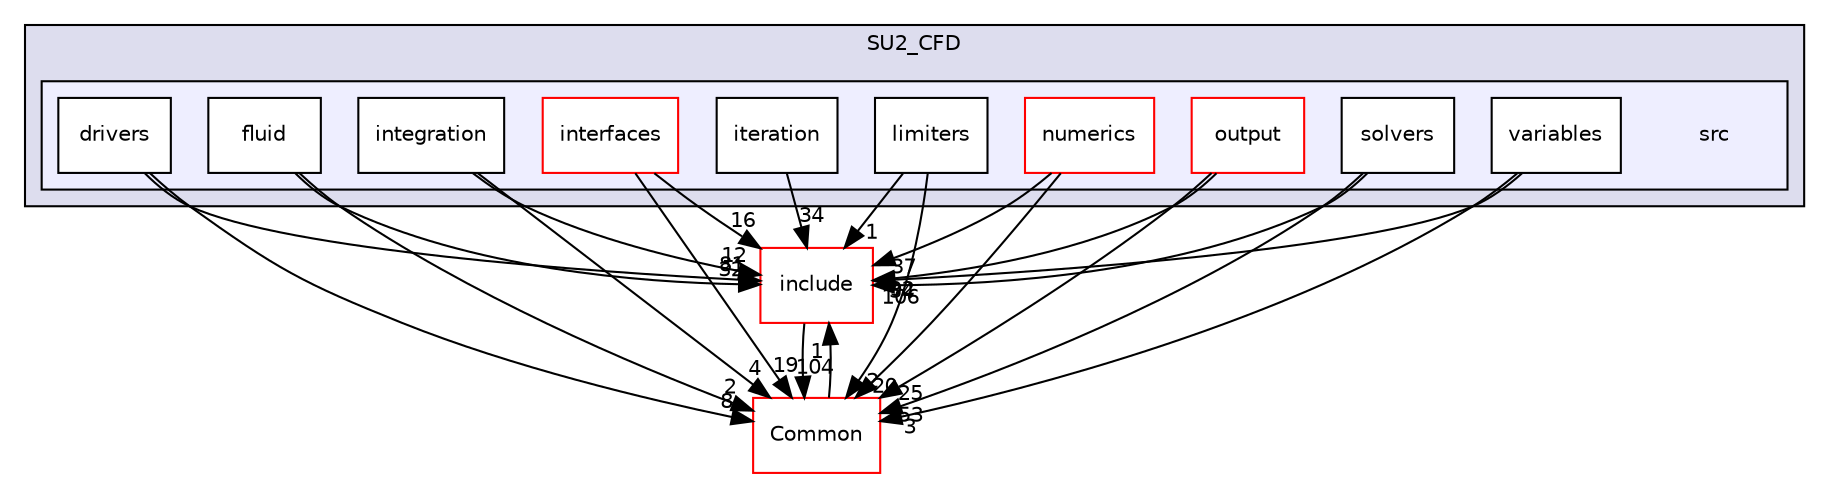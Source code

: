 digraph "SU2_CFD/src" {
  compound=true
  node [ fontsize="10", fontname="Helvetica"];
  edge [ labelfontsize="10", labelfontname="Helvetica"];
  subgraph clusterdir_6f9fd837e39f246a8f0c94f670ad0309 {
    graph [ bgcolor="#ddddee", pencolor="black", label="SU2_CFD" fontname="Helvetica", fontsize="10", URL="dir_6f9fd837e39f246a8f0c94f670ad0309.html"]
  subgraph clusterdir_74ad77d76f42ded9212b1c5616a2ad50 {
    graph [ bgcolor="#eeeeff", pencolor="black", label="" URL="dir_74ad77d76f42ded9212b1c5616a2ad50.html"];
    dir_74ad77d76f42ded9212b1c5616a2ad50 [shape=plaintext label="src"];
    dir_b0182a5812ea3fac6fff80697a988eec [shape=box label="drivers" color="black" fillcolor="white" style="filled" URL="dir_b0182a5812ea3fac6fff80697a988eec.html"];
    dir_5e1d7ccdcdbb8a700f5754c2008d59ab [shape=box label="fluid" color="black" fillcolor="white" style="filled" URL="dir_5e1d7ccdcdbb8a700f5754c2008d59ab.html"];
    dir_79b1bbd64902cc3640d4484abe3dbe15 [shape=box label="integration" color="black" fillcolor="white" style="filled" URL="dir_79b1bbd64902cc3640d4484abe3dbe15.html"];
    dir_bc6ca47179aa66d6c6c3669f11c83c84 [shape=box label="interfaces" color="red" fillcolor="white" style="filled" URL="dir_bc6ca47179aa66d6c6c3669f11c83c84.html"];
    dir_cddc5ffaf789cc806aeb948b45f36b46 [shape=box label="iteration" color="black" fillcolor="white" style="filled" URL="dir_cddc5ffaf789cc806aeb948b45f36b46.html"];
    dir_76e73f98d05895a64ff4a5c9a87bcdb9 [shape=box label="limiters" color="black" fillcolor="white" style="filled" URL="dir_76e73f98d05895a64ff4a5c9a87bcdb9.html"];
    dir_28ed81e72bcc2d8001c2a1104e4c8ee3 [shape=box label="numerics" color="red" fillcolor="white" style="filled" URL="dir_28ed81e72bcc2d8001c2a1104e4c8ee3.html"];
    dir_9ae4148c9585a0d909fee6e87001ed2b [shape=box label="output" color="red" fillcolor="white" style="filled" URL="dir_9ae4148c9585a0d909fee6e87001ed2b.html"];
    dir_320eb617c00a5dd44b94c6b6f4553ab7 [shape=box label="solvers" color="black" fillcolor="white" style="filled" URL="dir_320eb617c00a5dd44b94c6b6f4553ab7.html"];
    dir_cef5c94d7eb549a7cc37fa2b603b3700 [shape=box label="variables" color="black" fillcolor="white" style="filled" URL="dir_cef5c94d7eb549a7cc37fa2b603b3700.html"];
  }
  }
  dir_3b735dd5547717c34264cbbbba892a8a [shape=box label="include" fillcolor="white" style="filled" color="red" URL="dir_3b735dd5547717c34264cbbbba892a8a.html"];
  dir_4ab6b4cc6a7edbff49100e9123df213f [shape=box label="Common" fillcolor="white" style="filled" color="red" URL="dir_4ab6b4cc6a7edbff49100e9123df213f.html"];
  dir_5e1d7ccdcdbb8a700f5754c2008d59ab->dir_3b735dd5547717c34264cbbbba892a8a [headlabel="32", labeldistance=1.5 headhref="dir_000067_000034.html"];
  dir_5e1d7ccdcdbb8a700f5754c2008d59ab->dir_4ab6b4cc6a7edbff49100e9123df213f [headlabel="2", labeldistance=1.5 headhref="dir_000067_000000.html"];
  dir_3b735dd5547717c34264cbbbba892a8a->dir_4ab6b4cc6a7edbff49100e9123df213f [headlabel="104", labeldistance=1.5 headhref="dir_000034_000000.html"];
  dir_4ab6b4cc6a7edbff49100e9123df213f->dir_3b735dd5547717c34264cbbbba892a8a [headlabel="1", labeldistance=1.5 headhref="dir_000000_000034.html"];
  dir_9ae4148c9585a0d909fee6e87001ed2b->dir_3b735dd5547717c34264cbbbba892a8a [headlabel="92", labeldistance=1.5 headhref="dir_000084_000034.html"];
  dir_9ae4148c9585a0d909fee6e87001ed2b->dir_4ab6b4cc6a7edbff49100e9123df213f [headlabel="25", labeldistance=1.5 headhref="dir_000084_000000.html"];
  dir_cddc5ffaf789cc806aeb948b45f36b46->dir_3b735dd5547717c34264cbbbba892a8a [headlabel="34", labeldistance=1.5 headhref="dir_000073_000034.html"];
  dir_b0182a5812ea3fac6fff80697a988eec->dir_3b735dd5547717c34264cbbbba892a8a [headlabel="81", labeldistance=1.5 headhref="dir_000066_000034.html"];
  dir_b0182a5812ea3fac6fff80697a988eec->dir_4ab6b4cc6a7edbff49100e9123df213f [headlabel="8", labeldistance=1.5 headhref="dir_000066_000000.html"];
  dir_79b1bbd64902cc3640d4484abe3dbe15->dir_3b735dd5547717c34264cbbbba892a8a [headlabel="12", labeldistance=1.5 headhref="dir_000068_000034.html"];
  dir_79b1bbd64902cc3640d4484abe3dbe15->dir_4ab6b4cc6a7edbff49100e9123df213f [headlabel="4", labeldistance=1.5 headhref="dir_000068_000000.html"];
  dir_cef5c94d7eb549a7cc37fa2b603b3700->dir_3b735dd5547717c34264cbbbba892a8a [headlabel="34", labeldistance=1.5 headhref="dir_000088_000034.html"];
  dir_cef5c94d7eb549a7cc37fa2b603b3700->dir_4ab6b4cc6a7edbff49100e9123df213f [headlabel="3", labeldistance=1.5 headhref="dir_000088_000000.html"];
  dir_28ed81e72bcc2d8001c2a1104e4c8ee3->dir_3b735dd5547717c34264cbbbba892a8a [headlabel="37", labeldistance=1.5 headhref="dir_000075_000034.html"];
  dir_28ed81e72bcc2d8001c2a1104e4c8ee3->dir_4ab6b4cc6a7edbff49100e9123df213f [headlabel="20", labeldistance=1.5 headhref="dir_000075_000000.html"];
  dir_bc6ca47179aa66d6c6c3669f11c83c84->dir_3b735dd5547717c34264cbbbba892a8a [headlabel="16", labeldistance=1.5 headhref="dir_000069_000034.html"];
  dir_bc6ca47179aa66d6c6c3669f11c83c84->dir_4ab6b4cc6a7edbff49100e9123df213f [headlabel="19", labeldistance=1.5 headhref="dir_000069_000000.html"];
  dir_76e73f98d05895a64ff4a5c9a87bcdb9->dir_3b735dd5547717c34264cbbbba892a8a [headlabel="1", labeldistance=1.5 headhref="dir_000074_000034.html"];
  dir_76e73f98d05895a64ff4a5c9a87bcdb9->dir_4ab6b4cc6a7edbff49100e9123df213f [headlabel="2", labeldistance=1.5 headhref="dir_000074_000000.html"];
  dir_320eb617c00a5dd44b94c6b6f4553ab7->dir_3b735dd5547717c34264cbbbba892a8a [headlabel="106", labeldistance=1.5 headhref="dir_000087_000034.html"];
  dir_320eb617c00a5dd44b94c6b6f4553ab7->dir_4ab6b4cc6a7edbff49100e9123df213f [headlabel="53", labeldistance=1.5 headhref="dir_000087_000000.html"];
}
